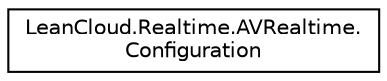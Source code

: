 digraph "Graphical Class Hierarchy"
{
  edge [fontname="Helvetica",fontsize="10",labelfontname="Helvetica",labelfontsize="10"];
  node [fontname="Helvetica",fontsize="10",shape=record];
  rankdir="LR";
  Node1 [label="LeanCloud.Realtime.AVRealtime.\lConfiguration",height=0.2,width=0.4,color="black", fillcolor="white", style="filled",URL="$structLeanCloud_1_1Realtime_1_1AVRealtime_1_1Configuration.html",tooltip="初始化配置项 "];
}
